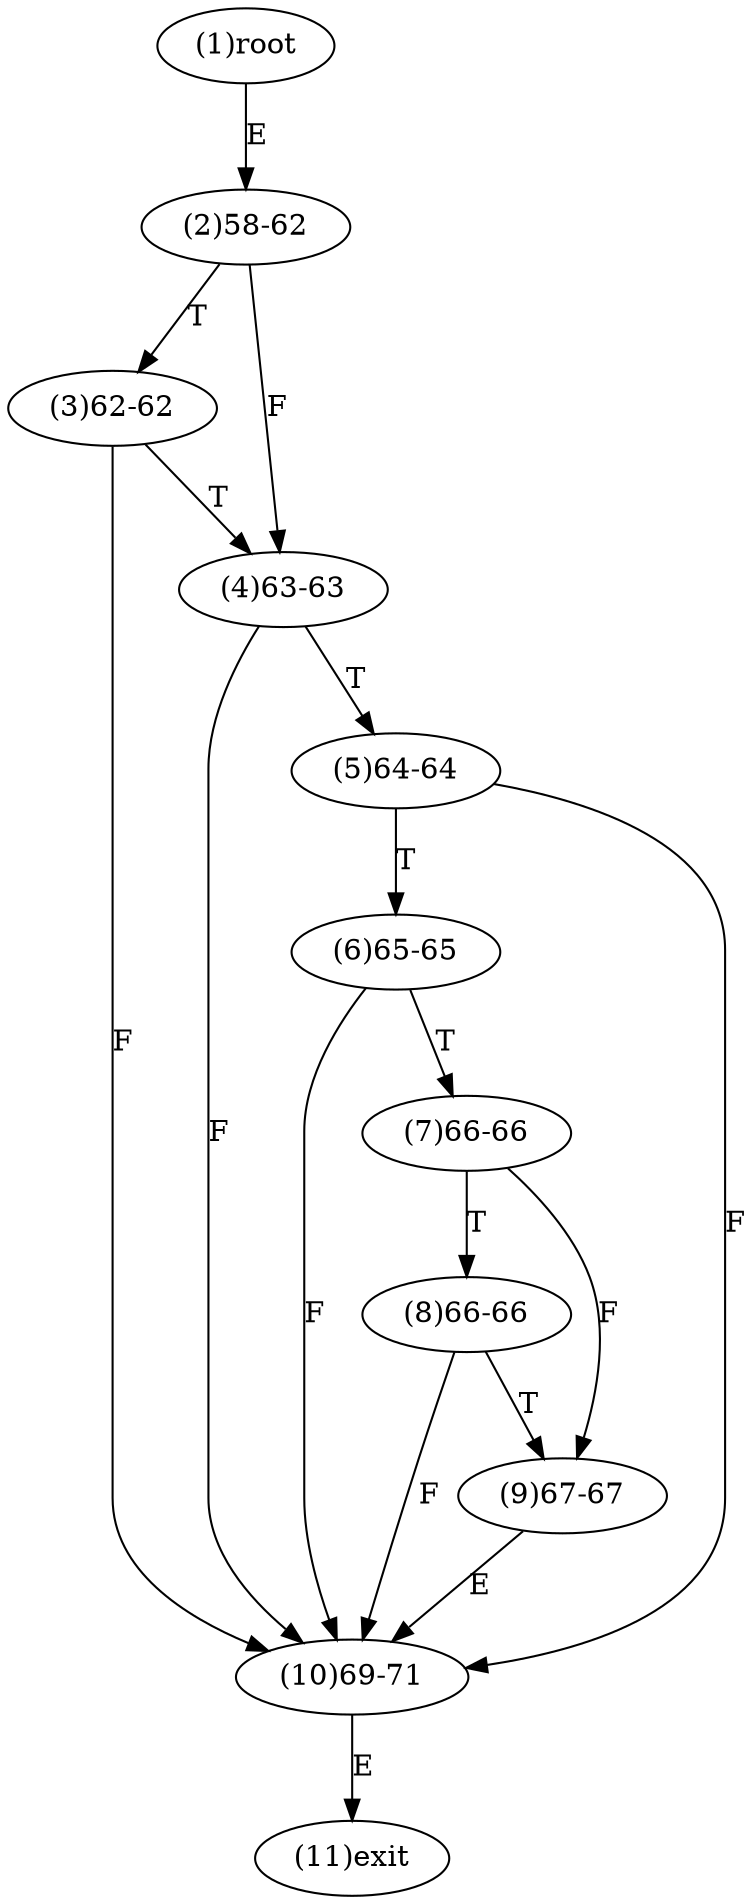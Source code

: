 digraph "" { 
1[ label="(1)root"];
2[ label="(2)58-62"];
3[ label="(3)62-62"];
4[ label="(4)63-63"];
5[ label="(5)64-64"];
6[ label="(6)65-65"];
7[ label="(7)66-66"];
8[ label="(8)66-66"];
9[ label="(9)67-67"];
10[ label="(10)69-71"];
11[ label="(11)exit"];
1->2[ label="E"];
2->4[ label="F"];
2->3[ label="T"];
3->10[ label="F"];
3->4[ label="T"];
4->10[ label="F"];
4->5[ label="T"];
5->10[ label="F"];
5->6[ label="T"];
6->10[ label="F"];
6->7[ label="T"];
7->9[ label="F"];
7->8[ label="T"];
8->10[ label="F"];
8->9[ label="T"];
9->10[ label="E"];
10->11[ label="E"];
}